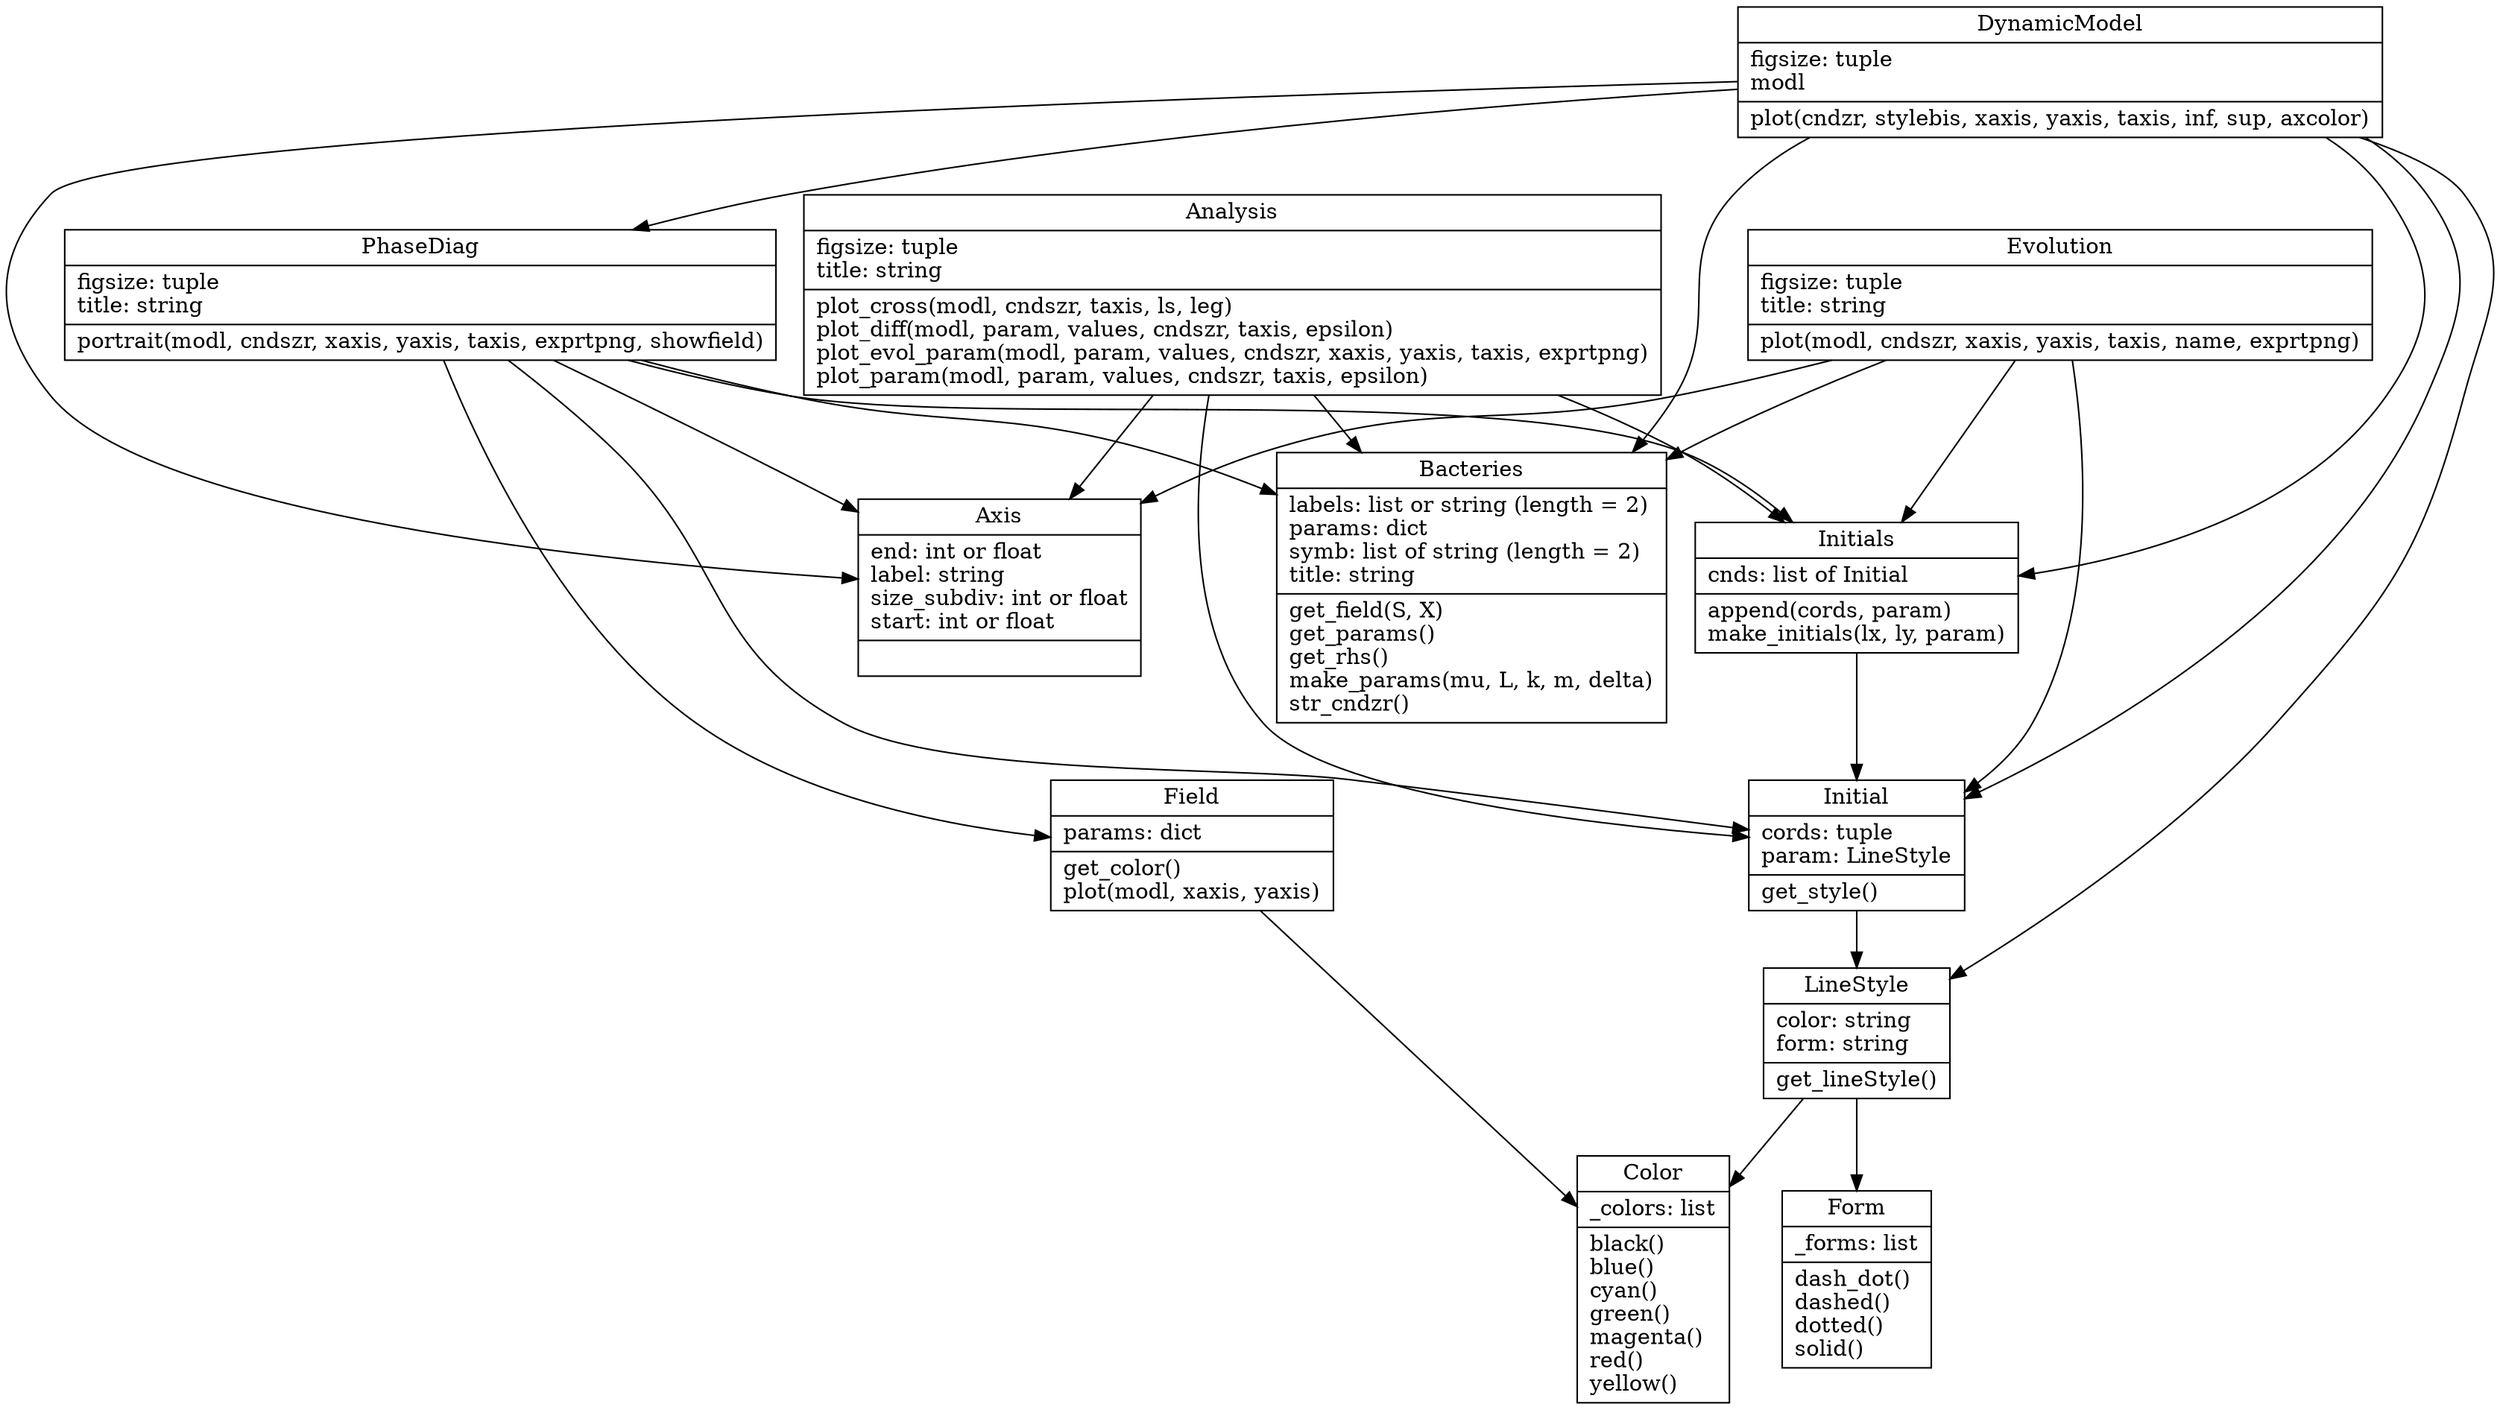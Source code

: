digraph "classes_model_bacteries" {
charset="utf-8"
rankdir=TB
"0" [label="{Analysis|figsize: tuple\ltitle: string\l|plot_cross(modl, cndszr, taxis, ls, leg)\lplot_diff(modl, param, values, cndszr, taxis, epsilon)\lplot_evol_param(modl, param, values, cndszr, xaxis, yaxis, taxis, exprtpng)\lplot_param(modl, param, values, cndszr, taxis, epsilon)\l}", shape="record"];
"1" [label="{Axis|end: int or float\llabel: string\lsize_subdiv: int or float\lstart: int or float\l|}", shape="record"];
"2" [label="{Bacteries|labels: list or string (length = 2)\lparams: dict\lsymb: list of string (length = 2)\ltitle: string\l|get_field(S, X)\lget_params()\lget_rhs()\lmake_params(mu, L, k, m, delta)\lstr_cndzr()\l}", shape="record"];
"3" [label="{Color|_colors: list\l|black()\lblue()\lcyan()\lgreen()\lmagenta()\lred()\lyellow()\l}", shape="record"];
"4" [label="{DynamicModel|figsize: tuple\lmodl\l|plot(cndzr, stylebis, xaxis, yaxis, taxis, inf, sup, axcolor)\l}", shape="record"];
"5" [label="{Evolution|figsize: tuple\ltitle: string\l|plot(modl, cndszr, xaxis, yaxis, taxis, name, exprtpng)\l}", shape="record"];
"6" [label="{Field|params: dict\l|get_color()\lplot(modl, xaxis, yaxis)\l}", shape="record"];
"7" [label="{Form|_forms: list\l|dash_dot()\ldashed()\ldotted()\lsolid()\l}", shape="record"];
"8" [label="{Initial|cords: tuple\lparam: LineStyle\l|get_style()\l}", shape="record"];
"9" [label="{Initials|cnds: list of Initial\l|append(cords, param)\lmake_initials(lx, ly, param)\l}", shape="record"];
"10" [label="{LineStyle|color: string\lform: string\l|get_lineStyle()\l}", shape="record"];
"11" [label="{PhaseDiag|figsize: tuple\ltitle: string\l|portrait(modl, cndszr, xaxis, yaxis, taxis, exprtpng, showfield)\l}", shape="record"];

"0" -> "2"
"0" -> "8"
"0" -> "9"
"0" -> "1"

"4" -> "2"
"4" -> "8"
"4" -> "9"
"4" -> "1"
"4" -> "10"
"4" -> "11"

"5" -> "2"
"5" -> "8"
"5" -> "9"
"5" -> "1"

"6" -> "3"

"8" -> "10"

"9" -> "8"

"10" -> "3"
"10" -> "7"

"11" -> "2"
"11" -> "8"
"11" -> "9"
"11" -> "1"
"11" -> "6"
}
